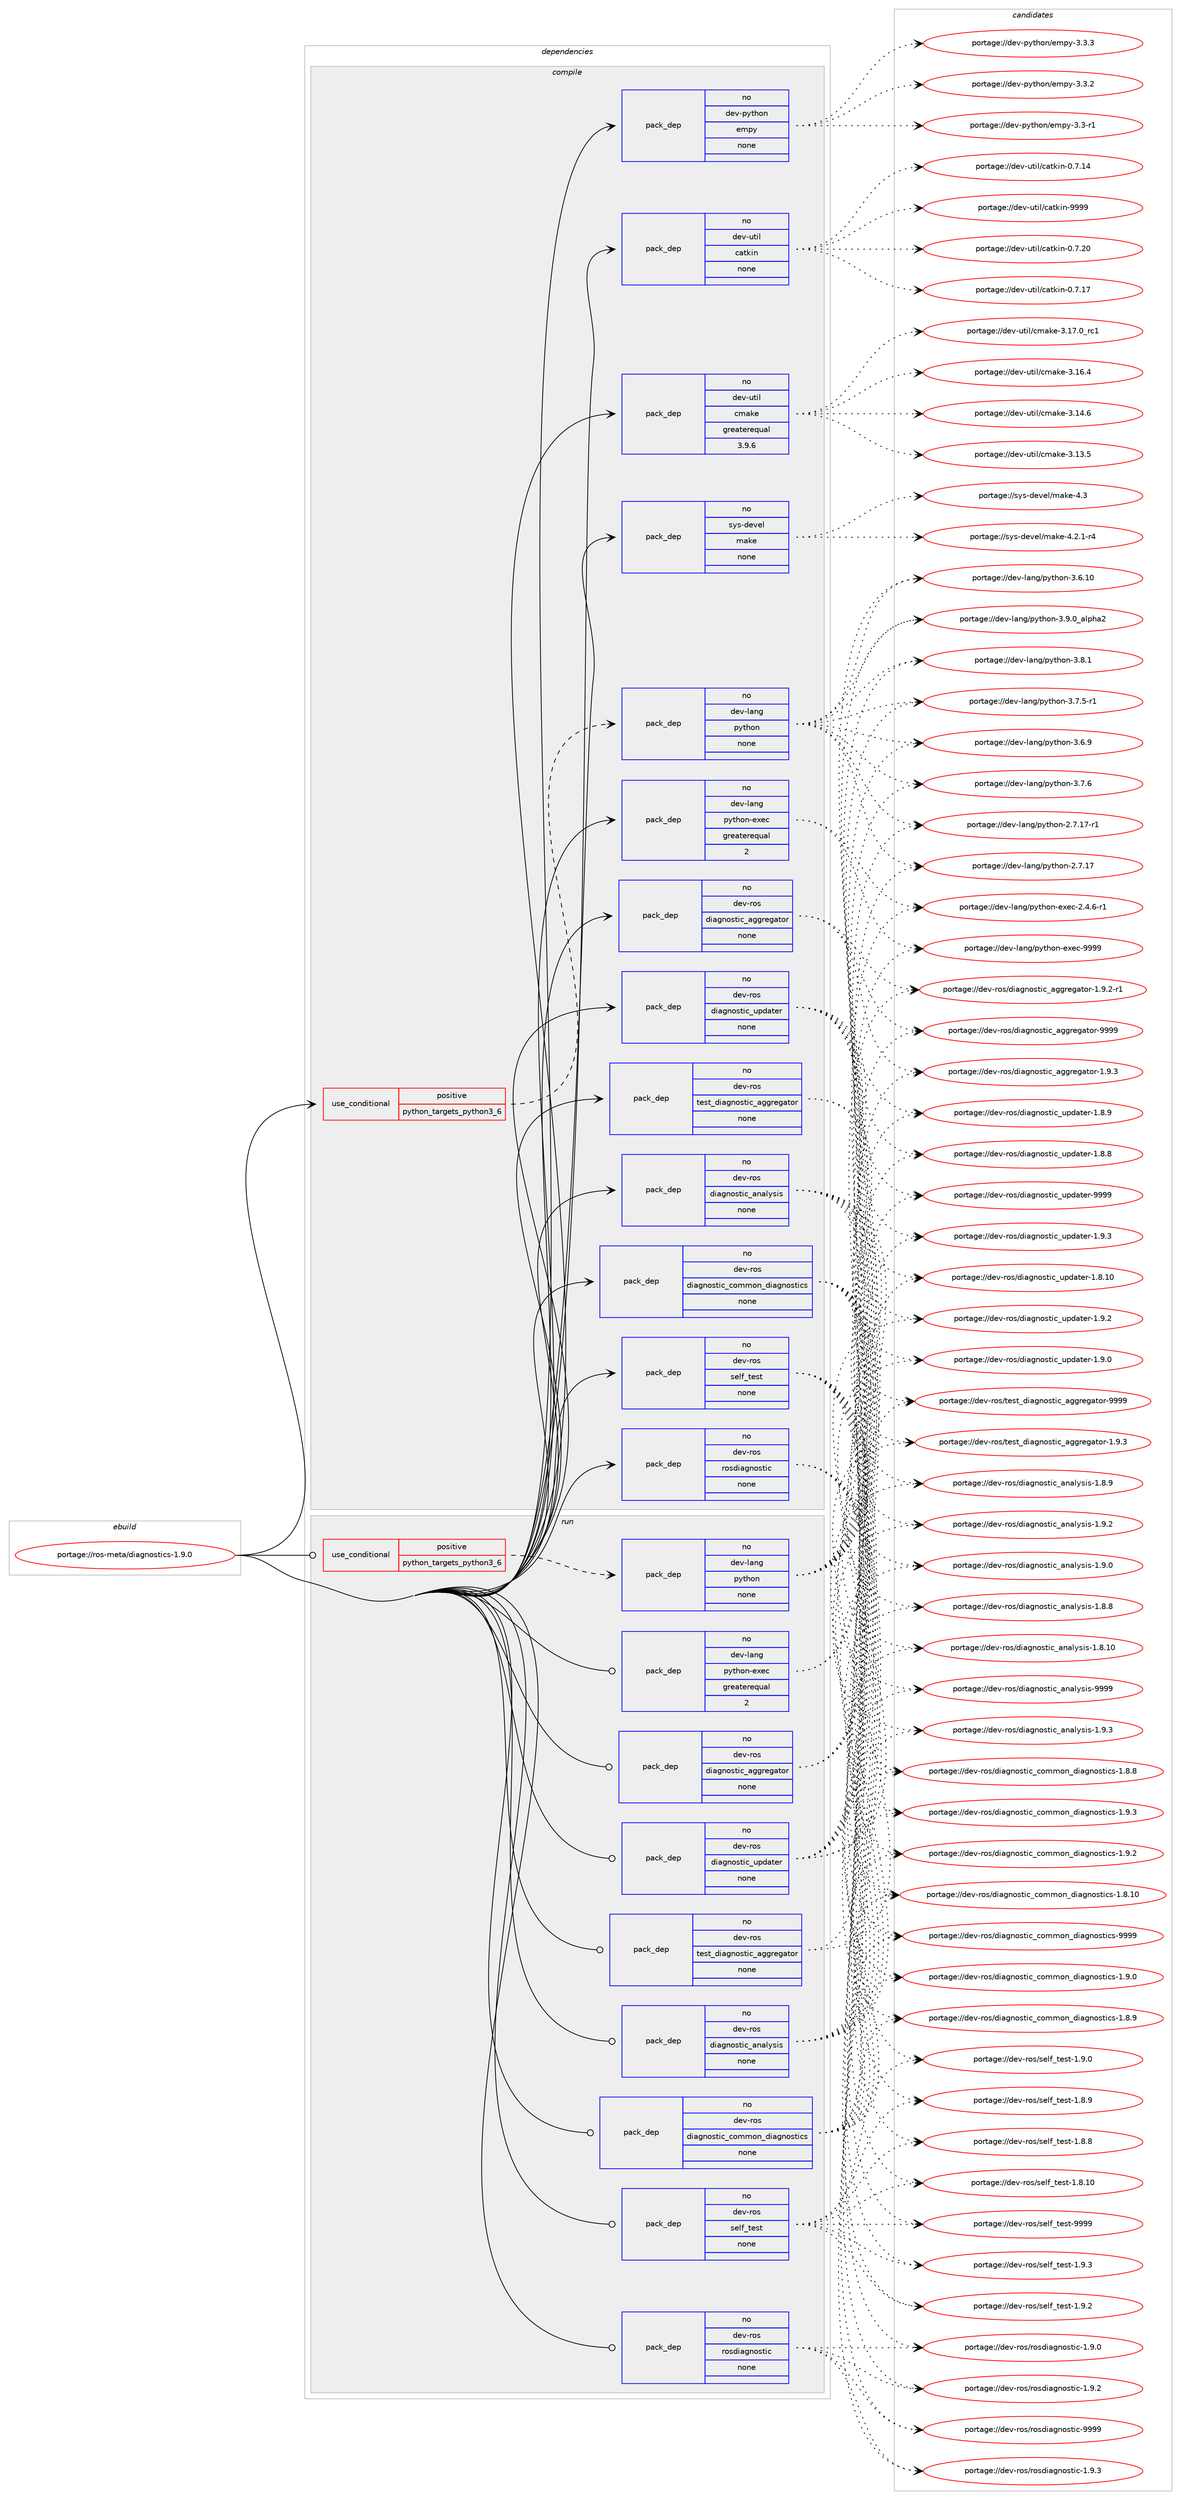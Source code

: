 digraph prolog {

# *************
# Graph options
# *************

newrank=true;
concentrate=true;
compound=true;
graph [rankdir=LR,fontname=Helvetica,fontsize=10,ranksep=1.5];#, ranksep=2.5, nodesep=0.2];
edge  [arrowhead=vee];
node  [fontname=Helvetica,fontsize=10];

# **********
# The ebuild
# **********

subgraph cluster_leftcol {
color=gray;
rank=same;
label=<<i>ebuild</i>>;
id [label="portage://ros-meta/diagnostics-1.9.0", color=red, width=4, href="../ros-meta/diagnostics-1.9.0.svg"];
}

# ****************
# The dependencies
# ****************

subgraph cluster_midcol {
color=gray;
label=<<i>dependencies</i>>;
subgraph cluster_compile {
fillcolor="#eeeeee";
style=filled;
label=<<i>compile</i>>;
subgraph cond13279 {
dependency67109 [label=<<TABLE BORDER="0" CELLBORDER="1" CELLSPACING="0" CELLPADDING="4"><TR><TD ROWSPAN="3" CELLPADDING="10">use_conditional</TD></TR><TR><TD>positive</TD></TR><TR><TD>python_targets_python3_6</TD></TR></TABLE>>, shape=none, color=red];
subgraph pack52483 {
dependency67110 [label=<<TABLE BORDER="0" CELLBORDER="1" CELLSPACING="0" CELLPADDING="4" WIDTH="220"><TR><TD ROWSPAN="6" CELLPADDING="30">pack_dep</TD></TR><TR><TD WIDTH="110">no</TD></TR><TR><TD>dev-lang</TD></TR><TR><TD>python</TD></TR><TR><TD>none</TD></TR><TR><TD></TD></TR></TABLE>>, shape=none, color=blue];
}
dependency67109:e -> dependency67110:w [weight=20,style="dashed",arrowhead="vee"];
}
id:e -> dependency67109:w [weight=20,style="solid",arrowhead="vee"];
subgraph pack52484 {
dependency67111 [label=<<TABLE BORDER="0" CELLBORDER="1" CELLSPACING="0" CELLPADDING="4" WIDTH="220"><TR><TD ROWSPAN="6" CELLPADDING="30">pack_dep</TD></TR><TR><TD WIDTH="110">no</TD></TR><TR><TD>dev-lang</TD></TR><TR><TD>python-exec</TD></TR><TR><TD>greaterequal</TD></TR><TR><TD>2</TD></TR></TABLE>>, shape=none, color=blue];
}
id:e -> dependency67111:w [weight=20,style="solid",arrowhead="vee"];
subgraph pack52485 {
dependency67112 [label=<<TABLE BORDER="0" CELLBORDER="1" CELLSPACING="0" CELLPADDING="4" WIDTH="220"><TR><TD ROWSPAN="6" CELLPADDING="30">pack_dep</TD></TR><TR><TD WIDTH="110">no</TD></TR><TR><TD>dev-python</TD></TR><TR><TD>empy</TD></TR><TR><TD>none</TD></TR><TR><TD></TD></TR></TABLE>>, shape=none, color=blue];
}
id:e -> dependency67112:w [weight=20,style="solid",arrowhead="vee"];
subgraph pack52486 {
dependency67113 [label=<<TABLE BORDER="0" CELLBORDER="1" CELLSPACING="0" CELLPADDING="4" WIDTH="220"><TR><TD ROWSPAN="6" CELLPADDING="30">pack_dep</TD></TR><TR><TD WIDTH="110">no</TD></TR><TR><TD>dev-ros</TD></TR><TR><TD>diagnostic_aggregator</TD></TR><TR><TD>none</TD></TR><TR><TD></TD></TR></TABLE>>, shape=none, color=blue];
}
id:e -> dependency67113:w [weight=20,style="solid",arrowhead="vee"];
subgraph pack52487 {
dependency67114 [label=<<TABLE BORDER="0" CELLBORDER="1" CELLSPACING="0" CELLPADDING="4" WIDTH="220"><TR><TD ROWSPAN="6" CELLPADDING="30">pack_dep</TD></TR><TR><TD WIDTH="110">no</TD></TR><TR><TD>dev-ros</TD></TR><TR><TD>diagnostic_analysis</TD></TR><TR><TD>none</TD></TR><TR><TD></TD></TR></TABLE>>, shape=none, color=blue];
}
id:e -> dependency67114:w [weight=20,style="solid",arrowhead="vee"];
subgraph pack52488 {
dependency67115 [label=<<TABLE BORDER="0" CELLBORDER="1" CELLSPACING="0" CELLPADDING="4" WIDTH="220"><TR><TD ROWSPAN="6" CELLPADDING="30">pack_dep</TD></TR><TR><TD WIDTH="110">no</TD></TR><TR><TD>dev-ros</TD></TR><TR><TD>diagnostic_common_diagnostics</TD></TR><TR><TD>none</TD></TR><TR><TD></TD></TR></TABLE>>, shape=none, color=blue];
}
id:e -> dependency67115:w [weight=20,style="solid",arrowhead="vee"];
subgraph pack52489 {
dependency67116 [label=<<TABLE BORDER="0" CELLBORDER="1" CELLSPACING="0" CELLPADDING="4" WIDTH="220"><TR><TD ROWSPAN="6" CELLPADDING="30">pack_dep</TD></TR><TR><TD WIDTH="110">no</TD></TR><TR><TD>dev-ros</TD></TR><TR><TD>diagnostic_updater</TD></TR><TR><TD>none</TD></TR><TR><TD></TD></TR></TABLE>>, shape=none, color=blue];
}
id:e -> dependency67116:w [weight=20,style="solid",arrowhead="vee"];
subgraph pack52490 {
dependency67117 [label=<<TABLE BORDER="0" CELLBORDER="1" CELLSPACING="0" CELLPADDING="4" WIDTH="220"><TR><TD ROWSPAN="6" CELLPADDING="30">pack_dep</TD></TR><TR><TD WIDTH="110">no</TD></TR><TR><TD>dev-ros</TD></TR><TR><TD>rosdiagnostic</TD></TR><TR><TD>none</TD></TR><TR><TD></TD></TR></TABLE>>, shape=none, color=blue];
}
id:e -> dependency67117:w [weight=20,style="solid",arrowhead="vee"];
subgraph pack52491 {
dependency67118 [label=<<TABLE BORDER="0" CELLBORDER="1" CELLSPACING="0" CELLPADDING="4" WIDTH="220"><TR><TD ROWSPAN="6" CELLPADDING="30">pack_dep</TD></TR><TR><TD WIDTH="110">no</TD></TR><TR><TD>dev-ros</TD></TR><TR><TD>self_test</TD></TR><TR><TD>none</TD></TR><TR><TD></TD></TR></TABLE>>, shape=none, color=blue];
}
id:e -> dependency67118:w [weight=20,style="solid",arrowhead="vee"];
subgraph pack52492 {
dependency67119 [label=<<TABLE BORDER="0" CELLBORDER="1" CELLSPACING="0" CELLPADDING="4" WIDTH="220"><TR><TD ROWSPAN="6" CELLPADDING="30">pack_dep</TD></TR><TR><TD WIDTH="110">no</TD></TR><TR><TD>dev-ros</TD></TR><TR><TD>test_diagnostic_aggregator</TD></TR><TR><TD>none</TD></TR><TR><TD></TD></TR></TABLE>>, shape=none, color=blue];
}
id:e -> dependency67119:w [weight=20,style="solid",arrowhead="vee"];
subgraph pack52493 {
dependency67120 [label=<<TABLE BORDER="0" CELLBORDER="1" CELLSPACING="0" CELLPADDING="4" WIDTH="220"><TR><TD ROWSPAN="6" CELLPADDING="30">pack_dep</TD></TR><TR><TD WIDTH="110">no</TD></TR><TR><TD>dev-util</TD></TR><TR><TD>catkin</TD></TR><TR><TD>none</TD></TR><TR><TD></TD></TR></TABLE>>, shape=none, color=blue];
}
id:e -> dependency67120:w [weight=20,style="solid",arrowhead="vee"];
subgraph pack52494 {
dependency67121 [label=<<TABLE BORDER="0" CELLBORDER="1" CELLSPACING="0" CELLPADDING="4" WIDTH="220"><TR><TD ROWSPAN="6" CELLPADDING="30">pack_dep</TD></TR><TR><TD WIDTH="110">no</TD></TR><TR><TD>dev-util</TD></TR><TR><TD>cmake</TD></TR><TR><TD>greaterequal</TD></TR><TR><TD>3.9.6</TD></TR></TABLE>>, shape=none, color=blue];
}
id:e -> dependency67121:w [weight=20,style="solid",arrowhead="vee"];
subgraph pack52495 {
dependency67122 [label=<<TABLE BORDER="0" CELLBORDER="1" CELLSPACING="0" CELLPADDING="4" WIDTH="220"><TR><TD ROWSPAN="6" CELLPADDING="30">pack_dep</TD></TR><TR><TD WIDTH="110">no</TD></TR><TR><TD>sys-devel</TD></TR><TR><TD>make</TD></TR><TR><TD>none</TD></TR><TR><TD></TD></TR></TABLE>>, shape=none, color=blue];
}
id:e -> dependency67122:w [weight=20,style="solid",arrowhead="vee"];
}
subgraph cluster_compileandrun {
fillcolor="#eeeeee";
style=filled;
label=<<i>compile and run</i>>;
}
subgraph cluster_run {
fillcolor="#eeeeee";
style=filled;
label=<<i>run</i>>;
subgraph cond13280 {
dependency67123 [label=<<TABLE BORDER="0" CELLBORDER="1" CELLSPACING="0" CELLPADDING="4"><TR><TD ROWSPAN="3" CELLPADDING="10">use_conditional</TD></TR><TR><TD>positive</TD></TR><TR><TD>python_targets_python3_6</TD></TR></TABLE>>, shape=none, color=red];
subgraph pack52496 {
dependency67124 [label=<<TABLE BORDER="0" CELLBORDER="1" CELLSPACING="0" CELLPADDING="4" WIDTH="220"><TR><TD ROWSPAN="6" CELLPADDING="30">pack_dep</TD></TR><TR><TD WIDTH="110">no</TD></TR><TR><TD>dev-lang</TD></TR><TR><TD>python</TD></TR><TR><TD>none</TD></TR><TR><TD></TD></TR></TABLE>>, shape=none, color=blue];
}
dependency67123:e -> dependency67124:w [weight=20,style="dashed",arrowhead="vee"];
}
id:e -> dependency67123:w [weight=20,style="solid",arrowhead="odot"];
subgraph pack52497 {
dependency67125 [label=<<TABLE BORDER="0" CELLBORDER="1" CELLSPACING="0" CELLPADDING="4" WIDTH="220"><TR><TD ROWSPAN="6" CELLPADDING="30">pack_dep</TD></TR><TR><TD WIDTH="110">no</TD></TR><TR><TD>dev-lang</TD></TR><TR><TD>python-exec</TD></TR><TR><TD>greaterequal</TD></TR><TR><TD>2</TD></TR></TABLE>>, shape=none, color=blue];
}
id:e -> dependency67125:w [weight=20,style="solid",arrowhead="odot"];
subgraph pack52498 {
dependency67126 [label=<<TABLE BORDER="0" CELLBORDER="1" CELLSPACING="0" CELLPADDING="4" WIDTH="220"><TR><TD ROWSPAN="6" CELLPADDING="30">pack_dep</TD></TR><TR><TD WIDTH="110">no</TD></TR><TR><TD>dev-ros</TD></TR><TR><TD>diagnostic_aggregator</TD></TR><TR><TD>none</TD></TR><TR><TD></TD></TR></TABLE>>, shape=none, color=blue];
}
id:e -> dependency67126:w [weight=20,style="solid",arrowhead="odot"];
subgraph pack52499 {
dependency67127 [label=<<TABLE BORDER="0" CELLBORDER="1" CELLSPACING="0" CELLPADDING="4" WIDTH="220"><TR><TD ROWSPAN="6" CELLPADDING="30">pack_dep</TD></TR><TR><TD WIDTH="110">no</TD></TR><TR><TD>dev-ros</TD></TR><TR><TD>diagnostic_analysis</TD></TR><TR><TD>none</TD></TR><TR><TD></TD></TR></TABLE>>, shape=none, color=blue];
}
id:e -> dependency67127:w [weight=20,style="solid",arrowhead="odot"];
subgraph pack52500 {
dependency67128 [label=<<TABLE BORDER="0" CELLBORDER="1" CELLSPACING="0" CELLPADDING="4" WIDTH="220"><TR><TD ROWSPAN="6" CELLPADDING="30">pack_dep</TD></TR><TR><TD WIDTH="110">no</TD></TR><TR><TD>dev-ros</TD></TR><TR><TD>diagnostic_common_diagnostics</TD></TR><TR><TD>none</TD></TR><TR><TD></TD></TR></TABLE>>, shape=none, color=blue];
}
id:e -> dependency67128:w [weight=20,style="solid",arrowhead="odot"];
subgraph pack52501 {
dependency67129 [label=<<TABLE BORDER="0" CELLBORDER="1" CELLSPACING="0" CELLPADDING="4" WIDTH="220"><TR><TD ROWSPAN="6" CELLPADDING="30">pack_dep</TD></TR><TR><TD WIDTH="110">no</TD></TR><TR><TD>dev-ros</TD></TR><TR><TD>diagnostic_updater</TD></TR><TR><TD>none</TD></TR><TR><TD></TD></TR></TABLE>>, shape=none, color=blue];
}
id:e -> dependency67129:w [weight=20,style="solid",arrowhead="odot"];
subgraph pack52502 {
dependency67130 [label=<<TABLE BORDER="0" CELLBORDER="1" CELLSPACING="0" CELLPADDING="4" WIDTH="220"><TR><TD ROWSPAN="6" CELLPADDING="30">pack_dep</TD></TR><TR><TD WIDTH="110">no</TD></TR><TR><TD>dev-ros</TD></TR><TR><TD>rosdiagnostic</TD></TR><TR><TD>none</TD></TR><TR><TD></TD></TR></TABLE>>, shape=none, color=blue];
}
id:e -> dependency67130:w [weight=20,style="solid",arrowhead="odot"];
subgraph pack52503 {
dependency67131 [label=<<TABLE BORDER="0" CELLBORDER="1" CELLSPACING="0" CELLPADDING="4" WIDTH="220"><TR><TD ROWSPAN="6" CELLPADDING="30">pack_dep</TD></TR><TR><TD WIDTH="110">no</TD></TR><TR><TD>dev-ros</TD></TR><TR><TD>self_test</TD></TR><TR><TD>none</TD></TR><TR><TD></TD></TR></TABLE>>, shape=none, color=blue];
}
id:e -> dependency67131:w [weight=20,style="solid",arrowhead="odot"];
subgraph pack52504 {
dependency67132 [label=<<TABLE BORDER="0" CELLBORDER="1" CELLSPACING="0" CELLPADDING="4" WIDTH="220"><TR><TD ROWSPAN="6" CELLPADDING="30">pack_dep</TD></TR><TR><TD WIDTH="110">no</TD></TR><TR><TD>dev-ros</TD></TR><TR><TD>test_diagnostic_aggregator</TD></TR><TR><TD>none</TD></TR><TR><TD></TD></TR></TABLE>>, shape=none, color=blue];
}
id:e -> dependency67132:w [weight=20,style="solid",arrowhead="odot"];
}
}

# **************
# The candidates
# **************

subgraph cluster_choices {
rank=same;
color=gray;
label=<<i>candidates</i>>;

subgraph choice52483 {
color=black;
nodesep=1;
choice10010111845108971101034711212111610411111045514657464895971081121049750 [label="portage://dev-lang/python-3.9.0_alpha2", color=red, width=4,href="../dev-lang/python-3.9.0_alpha2.svg"];
choice100101118451089711010347112121116104111110455146564649 [label="portage://dev-lang/python-3.8.1", color=red, width=4,href="../dev-lang/python-3.8.1.svg"];
choice100101118451089711010347112121116104111110455146554654 [label="portage://dev-lang/python-3.7.6", color=red, width=4,href="../dev-lang/python-3.7.6.svg"];
choice1001011184510897110103471121211161041111104551465546534511449 [label="portage://dev-lang/python-3.7.5-r1", color=red, width=4,href="../dev-lang/python-3.7.5-r1.svg"];
choice100101118451089711010347112121116104111110455146544657 [label="portage://dev-lang/python-3.6.9", color=red, width=4,href="../dev-lang/python-3.6.9.svg"];
choice10010111845108971101034711212111610411111045514654464948 [label="portage://dev-lang/python-3.6.10", color=red, width=4,href="../dev-lang/python-3.6.10.svg"];
choice100101118451089711010347112121116104111110455046554649554511449 [label="portage://dev-lang/python-2.7.17-r1", color=red, width=4,href="../dev-lang/python-2.7.17-r1.svg"];
choice10010111845108971101034711212111610411111045504655464955 [label="portage://dev-lang/python-2.7.17", color=red, width=4,href="../dev-lang/python-2.7.17.svg"];
dependency67110:e -> choice10010111845108971101034711212111610411111045514657464895971081121049750:w [style=dotted,weight="100"];
dependency67110:e -> choice100101118451089711010347112121116104111110455146564649:w [style=dotted,weight="100"];
dependency67110:e -> choice100101118451089711010347112121116104111110455146554654:w [style=dotted,weight="100"];
dependency67110:e -> choice1001011184510897110103471121211161041111104551465546534511449:w [style=dotted,weight="100"];
dependency67110:e -> choice100101118451089711010347112121116104111110455146544657:w [style=dotted,weight="100"];
dependency67110:e -> choice10010111845108971101034711212111610411111045514654464948:w [style=dotted,weight="100"];
dependency67110:e -> choice100101118451089711010347112121116104111110455046554649554511449:w [style=dotted,weight="100"];
dependency67110:e -> choice10010111845108971101034711212111610411111045504655464955:w [style=dotted,weight="100"];
}
subgraph choice52484 {
color=black;
nodesep=1;
choice10010111845108971101034711212111610411111045101120101994557575757 [label="portage://dev-lang/python-exec-9999", color=red, width=4,href="../dev-lang/python-exec-9999.svg"];
choice10010111845108971101034711212111610411111045101120101994550465246544511449 [label="portage://dev-lang/python-exec-2.4.6-r1", color=red, width=4,href="../dev-lang/python-exec-2.4.6-r1.svg"];
dependency67111:e -> choice10010111845108971101034711212111610411111045101120101994557575757:w [style=dotted,weight="100"];
dependency67111:e -> choice10010111845108971101034711212111610411111045101120101994550465246544511449:w [style=dotted,weight="100"];
}
subgraph choice52485 {
color=black;
nodesep=1;
choice1001011184511212111610411111047101109112121455146514651 [label="portage://dev-python/empy-3.3.3", color=red, width=4,href="../dev-python/empy-3.3.3.svg"];
choice1001011184511212111610411111047101109112121455146514650 [label="portage://dev-python/empy-3.3.2", color=red, width=4,href="../dev-python/empy-3.3.2.svg"];
choice1001011184511212111610411111047101109112121455146514511449 [label="portage://dev-python/empy-3.3-r1", color=red, width=4,href="../dev-python/empy-3.3-r1.svg"];
dependency67112:e -> choice1001011184511212111610411111047101109112121455146514651:w [style=dotted,weight="100"];
dependency67112:e -> choice1001011184511212111610411111047101109112121455146514650:w [style=dotted,weight="100"];
dependency67112:e -> choice1001011184511212111610411111047101109112121455146514511449:w [style=dotted,weight="100"];
}
subgraph choice52486 {
color=black;
nodesep=1;
choice100101118451141111154710010597103110111115116105999597103103114101103971161111144557575757 [label="portage://dev-ros/diagnostic_aggregator-9999", color=red, width=4,href="../dev-ros/diagnostic_aggregator-9999.svg"];
choice10010111845114111115471001059710311011111511610599959710310311410110397116111114454946574651 [label="portage://dev-ros/diagnostic_aggregator-1.9.3", color=red, width=4,href="../dev-ros/diagnostic_aggregator-1.9.3.svg"];
choice100101118451141111154710010597103110111115116105999597103103114101103971161111144549465746504511449 [label="portage://dev-ros/diagnostic_aggregator-1.9.2-r1", color=red, width=4,href="../dev-ros/diagnostic_aggregator-1.9.2-r1.svg"];
dependency67113:e -> choice100101118451141111154710010597103110111115116105999597103103114101103971161111144557575757:w [style=dotted,weight="100"];
dependency67113:e -> choice10010111845114111115471001059710311011111511610599959710310311410110397116111114454946574651:w [style=dotted,weight="100"];
dependency67113:e -> choice100101118451141111154710010597103110111115116105999597103103114101103971161111144549465746504511449:w [style=dotted,weight="100"];
}
subgraph choice52487 {
color=black;
nodesep=1;
choice100101118451141111154710010597103110111115116105999597110971081211151051154557575757 [label="portage://dev-ros/diagnostic_analysis-9999", color=red, width=4,href="../dev-ros/diagnostic_analysis-9999.svg"];
choice10010111845114111115471001059710311011111511610599959711097108121115105115454946574651 [label="portage://dev-ros/diagnostic_analysis-1.9.3", color=red, width=4,href="../dev-ros/diagnostic_analysis-1.9.3.svg"];
choice10010111845114111115471001059710311011111511610599959711097108121115105115454946574650 [label="portage://dev-ros/diagnostic_analysis-1.9.2", color=red, width=4,href="../dev-ros/diagnostic_analysis-1.9.2.svg"];
choice10010111845114111115471001059710311011111511610599959711097108121115105115454946574648 [label="portage://dev-ros/diagnostic_analysis-1.9.0", color=red, width=4,href="../dev-ros/diagnostic_analysis-1.9.0.svg"];
choice10010111845114111115471001059710311011111511610599959711097108121115105115454946564657 [label="portage://dev-ros/diagnostic_analysis-1.8.9", color=red, width=4,href="../dev-ros/diagnostic_analysis-1.8.9.svg"];
choice10010111845114111115471001059710311011111511610599959711097108121115105115454946564656 [label="portage://dev-ros/diagnostic_analysis-1.8.8", color=red, width=4,href="../dev-ros/diagnostic_analysis-1.8.8.svg"];
choice1001011184511411111547100105971031101111151161059995971109710812111510511545494656464948 [label="portage://dev-ros/diagnostic_analysis-1.8.10", color=red, width=4,href="../dev-ros/diagnostic_analysis-1.8.10.svg"];
dependency67114:e -> choice100101118451141111154710010597103110111115116105999597110971081211151051154557575757:w [style=dotted,weight="100"];
dependency67114:e -> choice10010111845114111115471001059710311011111511610599959711097108121115105115454946574651:w [style=dotted,weight="100"];
dependency67114:e -> choice10010111845114111115471001059710311011111511610599959711097108121115105115454946574650:w [style=dotted,weight="100"];
dependency67114:e -> choice10010111845114111115471001059710311011111511610599959711097108121115105115454946574648:w [style=dotted,weight="100"];
dependency67114:e -> choice10010111845114111115471001059710311011111511610599959711097108121115105115454946564657:w [style=dotted,weight="100"];
dependency67114:e -> choice10010111845114111115471001059710311011111511610599959711097108121115105115454946564656:w [style=dotted,weight="100"];
dependency67114:e -> choice1001011184511411111547100105971031101111151161059995971109710812111510511545494656464948:w [style=dotted,weight="100"];
}
subgraph choice52488 {
color=black;
nodesep=1;
choice1001011184511411111547100105971031101111151161059995991111091091111109510010597103110111115116105991154557575757 [label="portage://dev-ros/diagnostic_common_diagnostics-9999", color=red, width=4,href="../dev-ros/diagnostic_common_diagnostics-9999.svg"];
choice100101118451141111154710010597103110111115116105999599111109109111110951001059710311011111511610599115454946574651 [label="portage://dev-ros/diagnostic_common_diagnostics-1.9.3", color=red, width=4,href="../dev-ros/diagnostic_common_diagnostics-1.9.3.svg"];
choice100101118451141111154710010597103110111115116105999599111109109111110951001059710311011111511610599115454946574650 [label="portage://dev-ros/diagnostic_common_diagnostics-1.9.2", color=red, width=4,href="../dev-ros/diagnostic_common_diagnostics-1.9.2.svg"];
choice100101118451141111154710010597103110111115116105999599111109109111110951001059710311011111511610599115454946574648 [label="portage://dev-ros/diagnostic_common_diagnostics-1.9.0", color=red, width=4,href="../dev-ros/diagnostic_common_diagnostics-1.9.0.svg"];
choice100101118451141111154710010597103110111115116105999599111109109111110951001059710311011111511610599115454946564657 [label="portage://dev-ros/diagnostic_common_diagnostics-1.8.9", color=red, width=4,href="../dev-ros/diagnostic_common_diagnostics-1.8.9.svg"];
choice100101118451141111154710010597103110111115116105999599111109109111110951001059710311011111511610599115454946564656 [label="portage://dev-ros/diagnostic_common_diagnostics-1.8.8", color=red, width=4,href="../dev-ros/diagnostic_common_diagnostics-1.8.8.svg"];
choice10010111845114111115471001059710311011111511610599959911110910911111095100105971031101111151161059911545494656464948 [label="portage://dev-ros/diagnostic_common_diagnostics-1.8.10", color=red, width=4,href="../dev-ros/diagnostic_common_diagnostics-1.8.10.svg"];
dependency67115:e -> choice1001011184511411111547100105971031101111151161059995991111091091111109510010597103110111115116105991154557575757:w [style=dotted,weight="100"];
dependency67115:e -> choice100101118451141111154710010597103110111115116105999599111109109111110951001059710311011111511610599115454946574651:w [style=dotted,weight="100"];
dependency67115:e -> choice100101118451141111154710010597103110111115116105999599111109109111110951001059710311011111511610599115454946574650:w [style=dotted,weight="100"];
dependency67115:e -> choice100101118451141111154710010597103110111115116105999599111109109111110951001059710311011111511610599115454946574648:w [style=dotted,weight="100"];
dependency67115:e -> choice100101118451141111154710010597103110111115116105999599111109109111110951001059710311011111511610599115454946564657:w [style=dotted,weight="100"];
dependency67115:e -> choice100101118451141111154710010597103110111115116105999599111109109111110951001059710311011111511610599115454946564656:w [style=dotted,weight="100"];
dependency67115:e -> choice10010111845114111115471001059710311011111511610599959911110910911111095100105971031101111151161059911545494656464948:w [style=dotted,weight="100"];
}
subgraph choice52489 {
color=black;
nodesep=1;
choice1001011184511411111547100105971031101111151161059995117112100971161011144557575757 [label="portage://dev-ros/diagnostic_updater-9999", color=red, width=4,href="../dev-ros/diagnostic_updater-9999.svg"];
choice100101118451141111154710010597103110111115116105999511711210097116101114454946574651 [label="portage://dev-ros/diagnostic_updater-1.9.3", color=red, width=4,href="../dev-ros/diagnostic_updater-1.9.3.svg"];
choice100101118451141111154710010597103110111115116105999511711210097116101114454946574650 [label="portage://dev-ros/diagnostic_updater-1.9.2", color=red, width=4,href="../dev-ros/diagnostic_updater-1.9.2.svg"];
choice100101118451141111154710010597103110111115116105999511711210097116101114454946574648 [label="portage://dev-ros/diagnostic_updater-1.9.0", color=red, width=4,href="../dev-ros/diagnostic_updater-1.9.0.svg"];
choice100101118451141111154710010597103110111115116105999511711210097116101114454946564657 [label="portage://dev-ros/diagnostic_updater-1.8.9", color=red, width=4,href="../dev-ros/diagnostic_updater-1.8.9.svg"];
choice100101118451141111154710010597103110111115116105999511711210097116101114454946564656 [label="portage://dev-ros/diagnostic_updater-1.8.8", color=red, width=4,href="../dev-ros/diagnostic_updater-1.8.8.svg"];
choice10010111845114111115471001059710311011111511610599951171121009711610111445494656464948 [label="portage://dev-ros/diagnostic_updater-1.8.10", color=red, width=4,href="../dev-ros/diagnostic_updater-1.8.10.svg"];
dependency67116:e -> choice1001011184511411111547100105971031101111151161059995117112100971161011144557575757:w [style=dotted,weight="100"];
dependency67116:e -> choice100101118451141111154710010597103110111115116105999511711210097116101114454946574651:w [style=dotted,weight="100"];
dependency67116:e -> choice100101118451141111154710010597103110111115116105999511711210097116101114454946574650:w [style=dotted,weight="100"];
dependency67116:e -> choice100101118451141111154710010597103110111115116105999511711210097116101114454946574648:w [style=dotted,weight="100"];
dependency67116:e -> choice100101118451141111154710010597103110111115116105999511711210097116101114454946564657:w [style=dotted,weight="100"];
dependency67116:e -> choice100101118451141111154710010597103110111115116105999511711210097116101114454946564656:w [style=dotted,weight="100"];
dependency67116:e -> choice10010111845114111115471001059710311011111511610599951171121009711610111445494656464948:w [style=dotted,weight="100"];
}
subgraph choice52490 {
color=black;
nodesep=1;
choice100101118451141111154711411111510010597103110111115116105994557575757 [label="portage://dev-ros/rosdiagnostic-9999", color=red, width=4,href="../dev-ros/rosdiagnostic-9999.svg"];
choice10010111845114111115471141111151001059710311011111511610599454946574651 [label="portage://dev-ros/rosdiagnostic-1.9.3", color=red, width=4,href="../dev-ros/rosdiagnostic-1.9.3.svg"];
choice10010111845114111115471141111151001059710311011111511610599454946574650 [label="portage://dev-ros/rosdiagnostic-1.9.2", color=red, width=4,href="../dev-ros/rosdiagnostic-1.9.2.svg"];
choice10010111845114111115471141111151001059710311011111511610599454946574648 [label="portage://dev-ros/rosdiagnostic-1.9.0", color=red, width=4,href="../dev-ros/rosdiagnostic-1.9.0.svg"];
dependency67117:e -> choice100101118451141111154711411111510010597103110111115116105994557575757:w [style=dotted,weight="100"];
dependency67117:e -> choice10010111845114111115471141111151001059710311011111511610599454946574651:w [style=dotted,weight="100"];
dependency67117:e -> choice10010111845114111115471141111151001059710311011111511610599454946574650:w [style=dotted,weight="100"];
dependency67117:e -> choice10010111845114111115471141111151001059710311011111511610599454946574648:w [style=dotted,weight="100"];
}
subgraph choice52491 {
color=black;
nodesep=1;
choice1001011184511411111547115101108102951161011151164557575757 [label="portage://dev-ros/self_test-9999", color=red, width=4,href="../dev-ros/self_test-9999.svg"];
choice100101118451141111154711510110810295116101115116454946574651 [label="portage://dev-ros/self_test-1.9.3", color=red, width=4,href="../dev-ros/self_test-1.9.3.svg"];
choice100101118451141111154711510110810295116101115116454946574650 [label="portage://dev-ros/self_test-1.9.2", color=red, width=4,href="../dev-ros/self_test-1.9.2.svg"];
choice100101118451141111154711510110810295116101115116454946574648 [label="portage://dev-ros/self_test-1.9.0", color=red, width=4,href="../dev-ros/self_test-1.9.0.svg"];
choice100101118451141111154711510110810295116101115116454946564657 [label="portage://dev-ros/self_test-1.8.9", color=red, width=4,href="../dev-ros/self_test-1.8.9.svg"];
choice100101118451141111154711510110810295116101115116454946564656 [label="portage://dev-ros/self_test-1.8.8", color=red, width=4,href="../dev-ros/self_test-1.8.8.svg"];
choice10010111845114111115471151011081029511610111511645494656464948 [label="portage://dev-ros/self_test-1.8.10", color=red, width=4,href="../dev-ros/self_test-1.8.10.svg"];
dependency67118:e -> choice1001011184511411111547115101108102951161011151164557575757:w [style=dotted,weight="100"];
dependency67118:e -> choice100101118451141111154711510110810295116101115116454946574651:w [style=dotted,weight="100"];
dependency67118:e -> choice100101118451141111154711510110810295116101115116454946574650:w [style=dotted,weight="100"];
dependency67118:e -> choice100101118451141111154711510110810295116101115116454946574648:w [style=dotted,weight="100"];
dependency67118:e -> choice100101118451141111154711510110810295116101115116454946564657:w [style=dotted,weight="100"];
dependency67118:e -> choice100101118451141111154711510110810295116101115116454946564656:w [style=dotted,weight="100"];
dependency67118:e -> choice10010111845114111115471151011081029511610111511645494656464948:w [style=dotted,weight="100"];
}
subgraph choice52492 {
color=black;
nodesep=1;
choice10010111845114111115471161011151169510010597103110111115116105999597103103114101103971161111144557575757 [label="portage://dev-ros/test_diagnostic_aggregator-9999", color=red, width=4,href="../dev-ros/test_diagnostic_aggregator-9999.svg"];
choice1001011184511411111547116101115116951001059710311011111511610599959710310311410110397116111114454946574651 [label="portage://dev-ros/test_diagnostic_aggregator-1.9.3", color=red, width=4,href="../dev-ros/test_diagnostic_aggregator-1.9.3.svg"];
dependency67119:e -> choice10010111845114111115471161011151169510010597103110111115116105999597103103114101103971161111144557575757:w [style=dotted,weight="100"];
dependency67119:e -> choice1001011184511411111547116101115116951001059710311011111511610599959710310311410110397116111114454946574651:w [style=dotted,weight="100"];
}
subgraph choice52493 {
color=black;
nodesep=1;
choice100101118451171161051084799971161071051104557575757 [label="portage://dev-util/catkin-9999", color=red, width=4,href="../dev-util/catkin-9999.svg"];
choice1001011184511711610510847999711610710511045484655465048 [label="portage://dev-util/catkin-0.7.20", color=red, width=4,href="../dev-util/catkin-0.7.20.svg"];
choice1001011184511711610510847999711610710511045484655464955 [label="portage://dev-util/catkin-0.7.17", color=red, width=4,href="../dev-util/catkin-0.7.17.svg"];
choice1001011184511711610510847999711610710511045484655464952 [label="portage://dev-util/catkin-0.7.14", color=red, width=4,href="../dev-util/catkin-0.7.14.svg"];
dependency67120:e -> choice100101118451171161051084799971161071051104557575757:w [style=dotted,weight="100"];
dependency67120:e -> choice1001011184511711610510847999711610710511045484655465048:w [style=dotted,weight="100"];
dependency67120:e -> choice1001011184511711610510847999711610710511045484655464955:w [style=dotted,weight="100"];
dependency67120:e -> choice1001011184511711610510847999711610710511045484655464952:w [style=dotted,weight="100"];
}
subgraph choice52494 {
color=black;
nodesep=1;
choice1001011184511711610510847991099710710145514649554648951149949 [label="portage://dev-util/cmake-3.17.0_rc1", color=red, width=4,href="../dev-util/cmake-3.17.0_rc1.svg"];
choice1001011184511711610510847991099710710145514649544652 [label="portage://dev-util/cmake-3.16.4", color=red, width=4,href="../dev-util/cmake-3.16.4.svg"];
choice1001011184511711610510847991099710710145514649524654 [label="portage://dev-util/cmake-3.14.6", color=red, width=4,href="../dev-util/cmake-3.14.6.svg"];
choice1001011184511711610510847991099710710145514649514653 [label="portage://dev-util/cmake-3.13.5", color=red, width=4,href="../dev-util/cmake-3.13.5.svg"];
dependency67121:e -> choice1001011184511711610510847991099710710145514649554648951149949:w [style=dotted,weight="100"];
dependency67121:e -> choice1001011184511711610510847991099710710145514649544652:w [style=dotted,weight="100"];
dependency67121:e -> choice1001011184511711610510847991099710710145514649524654:w [style=dotted,weight="100"];
dependency67121:e -> choice1001011184511711610510847991099710710145514649514653:w [style=dotted,weight="100"];
}
subgraph choice52495 {
color=black;
nodesep=1;
choice11512111545100101118101108471099710710145524651 [label="portage://sys-devel/make-4.3", color=red, width=4,href="../sys-devel/make-4.3.svg"];
choice1151211154510010111810110847109971071014552465046494511452 [label="portage://sys-devel/make-4.2.1-r4", color=red, width=4,href="../sys-devel/make-4.2.1-r4.svg"];
dependency67122:e -> choice11512111545100101118101108471099710710145524651:w [style=dotted,weight="100"];
dependency67122:e -> choice1151211154510010111810110847109971071014552465046494511452:w [style=dotted,weight="100"];
}
subgraph choice52496 {
color=black;
nodesep=1;
choice10010111845108971101034711212111610411111045514657464895971081121049750 [label="portage://dev-lang/python-3.9.0_alpha2", color=red, width=4,href="../dev-lang/python-3.9.0_alpha2.svg"];
choice100101118451089711010347112121116104111110455146564649 [label="portage://dev-lang/python-3.8.1", color=red, width=4,href="../dev-lang/python-3.8.1.svg"];
choice100101118451089711010347112121116104111110455146554654 [label="portage://dev-lang/python-3.7.6", color=red, width=4,href="../dev-lang/python-3.7.6.svg"];
choice1001011184510897110103471121211161041111104551465546534511449 [label="portage://dev-lang/python-3.7.5-r1", color=red, width=4,href="../dev-lang/python-3.7.5-r1.svg"];
choice100101118451089711010347112121116104111110455146544657 [label="portage://dev-lang/python-3.6.9", color=red, width=4,href="../dev-lang/python-3.6.9.svg"];
choice10010111845108971101034711212111610411111045514654464948 [label="portage://dev-lang/python-3.6.10", color=red, width=4,href="../dev-lang/python-3.6.10.svg"];
choice100101118451089711010347112121116104111110455046554649554511449 [label="portage://dev-lang/python-2.7.17-r1", color=red, width=4,href="../dev-lang/python-2.7.17-r1.svg"];
choice10010111845108971101034711212111610411111045504655464955 [label="portage://dev-lang/python-2.7.17", color=red, width=4,href="../dev-lang/python-2.7.17.svg"];
dependency67124:e -> choice10010111845108971101034711212111610411111045514657464895971081121049750:w [style=dotted,weight="100"];
dependency67124:e -> choice100101118451089711010347112121116104111110455146564649:w [style=dotted,weight="100"];
dependency67124:e -> choice100101118451089711010347112121116104111110455146554654:w [style=dotted,weight="100"];
dependency67124:e -> choice1001011184510897110103471121211161041111104551465546534511449:w [style=dotted,weight="100"];
dependency67124:e -> choice100101118451089711010347112121116104111110455146544657:w [style=dotted,weight="100"];
dependency67124:e -> choice10010111845108971101034711212111610411111045514654464948:w [style=dotted,weight="100"];
dependency67124:e -> choice100101118451089711010347112121116104111110455046554649554511449:w [style=dotted,weight="100"];
dependency67124:e -> choice10010111845108971101034711212111610411111045504655464955:w [style=dotted,weight="100"];
}
subgraph choice52497 {
color=black;
nodesep=1;
choice10010111845108971101034711212111610411111045101120101994557575757 [label="portage://dev-lang/python-exec-9999", color=red, width=4,href="../dev-lang/python-exec-9999.svg"];
choice10010111845108971101034711212111610411111045101120101994550465246544511449 [label="portage://dev-lang/python-exec-2.4.6-r1", color=red, width=4,href="../dev-lang/python-exec-2.4.6-r1.svg"];
dependency67125:e -> choice10010111845108971101034711212111610411111045101120101994557575757:w [style=dotted,weight="100"];
dependency67125:e -> choice10010111845108971101034711212111610411111045101120101994550465246544511449:w [style=dotted,weight="100"];
}
subgraph choice52498 {
color=black;
nodesep=1;
choice100101118451141111154710010597103110111115116105999597103103114101103971161111144557575757 [label="portage://dev-ros/diagnostic_aggregator-9999", color=red, width=4,href="../dev-ros/diagnostic_aggregator-9999.svg"];
choice10010111845114111115471001059710311011111511610599959710310311410110397116111114454946574651 [label="portage://dev-ros/diagnostic_aggregator-1.9.3", color=red, width=4,href="../dev-ros/diagnostic_aggregator-1.9.3.svg"];
choice100101118451141111154710010597103110111115116105999597103103114101103971161111144549465746504511449 [label="portage://dev-ros/diagnostic_aggregator-1.9.2-r1", color=red, width=4,href="../dev-ros/diagnostic_aggregator-1.9.2-r1.svg"];
dependency67126:e -> choice100101118451141111154710010597103110111115116105999597103103114101103971161111144557575757:w [style=dotted,weight="100"];
dependency67126:e -> choice10010111845114111115471001059710311011111511610599959710310311410110397116111114454946574651:w [style=dotted,weight="100"];
dependency67126:e -> choice100101118451141111154710010597103110111115116105999597103103114101103971161111144549465746504511449:w [style=dotted,weight="100"];
}
subgraph choice52499 {
color=black;
nodesep=1;
choice100101118451141111154710010597103110111115116105999597110971081211151051154557575757 [label="portage://dev-ros/diagnostic_analysis-9999", color=red, width=4,href="../dev-ros/diagnostic_analysis-9999.svg"];
choice10010111845114111115471001059710311011111511610599959711097108121115105115454946574651 [label="portage://dev-ros/diagnostic_analysis-1.9.3", color=red, width=4,href="../dev-ros/diagnostic_analysis-1.9.3.svg"];
choice10010111845114111115471001059710311011111511610599959711097108121115105115454946574650 [label="portage://dev-ros/diagnostic_analysis-1.9.2", color=red, width=4,href="../dev-ros/diagnostic_analysis-1.9.2.svg"];
choice10010111845114111115471001059710311011111511610599959711097108121115105115454946574648 [label="portage://dev-ros/diagnostic_analysis-1.9.0", color=red, width=4,href="../dev-ros/diagnostic_analysis-1.9.0.svg"];
choice10010111845114111115471001059710311011111511610599959711097108121115105115454946564657 [label="portage://dev-ros/diagnostic_analysis-1.8.9", color=red, width=4,href="../dev-ros/diagnostic_analysis-1.8.9.svg"];
choice10010111845114111115471001059710311011111511610599959711097108121115105115454946564656 [label="portage://dev-ros/diagnostic_analysis-1.8.8", color=red, width=4,href="../dev-ros/diagnostic_analysis-1.8.8.svg"];
choice1001011184511411111547100105971031101111151161059995971109710812111510511545494656464948 [label="portage://dev-ros/diagnostic_analysis-1.8.10", color=red, width=4,href="../dev-ros/diagnostic_analysis-1.8.10.svg"];
dependency67127:e -> choice100101118451141111154710010597103110111115116105999597110971081211151051154557575757:w [style=dotted,weight="100"];
dependency67127:e -> choice10010111845114111115471001059710311011111511610599959711097108121115105115454946574651:w [style=dotted,weight="100"];
dependency67127:e -> choice10010111845114111115471001059710311011111511610599959711097108121115105115454946574650:w [style=dotted,weight="100"];
dependency67127:e -> choice10010111845114111115471001059710311011111511610599959711097108121115105115454946574648:w [style=dotted,weight="100"];
dependency67127:e -> choice10010111845114111115471001059710311011111511610599959711097108121115105115454946564657:w [style=dotted,weight="100"];
dependency67127:e -> choice10010111845114111115471001059710311011111511610599959711097108121115105115454946564656:w [style=dotted,weight="100"];
dependency67127:e -> choice1001011184511411111547100105971031101111151161059995971109710812111510511545494656464948:w [style=dotted,weight="100"];
}
subgraph choice52500 {
color=black;
nodesep=1;
choice1001011184511411111547100105971031101111151161059995991111091091111109510010597103110111115116105991154557575757 [label="portage://dev-ros/diagnostic_common_diagnostics-9999", color=red, width=4,href="../dev-ros/diagnostic_common_diagnostics-9999.svg"];
choice100101118451141111154710010597103110111115116105999599111109109111110951001059710311011111511610599115454946574651 [label="portage://dev-ros/diagnostic_common_diagnostics-1.9.3", color=red, width=4,href="../dev-ros/diagnostic_common_diagnostics-1.9.3.svg"];
choice100101118451141111154710010597103110111115116105999599111109109111110951001059710311011111511610599115454946574650 [label="portage://dev-ros/diagnostic_common_diagnostics-1.9.2", color=red, width=4,href="../dev-ros/diagnostic_common_diagnostics-1.9.2.svg"];
choice100101118451141111154710010597103110111115116105999599111109109111110951001059710311011111511610599115454946574648 [label="portage://dev-ros/diagnostic_common_diagnostics-1.9.0", color=red, width=4,href="../dev-ros/diagnostic_common_diagnostics-1.9.0.svg"];
choice100101118451141111154710010597103110111115116105999599111109109111110951001059710311011111511610599115454946564657 [label="portage://dev-ros/diagnostic_common_diagnostics-1.8.9", color=red, width=4,href="../dev-ros/diagnostic_common_diagnostics-1.8.9.svg"];
choice100101118451141111154710010597103110111115116105999599111109109111110951001059710311011111511610599115454946564656 [label="portage://dev-ros/diagnostic_common_diagnostics-1.8.8", color=red, width=4,href="../dev-ros/diagnostic_common_diagnostics-1.8.8.svg"];
choice10010111845114111115471001059710311011111511610599959911110910911111095100105971031101111151161059911545494656464948 [label="portage://dev-ros/diagnostic_common_diagnostics-1.8.10", color=red, width=4,href="../dev-ros/diagnostic_common_diagnostics-1.8.10.svg"];
dependency67128:e -> choice1001011184511411111547100105971031101111151161059995991111091091111109510010597103110111115116105991154557575757:w [style=dotted,weight="100"];
dependency67128:e -> choice100101118451141111154710010597103110111115116105999599111109109111110951001059710311011111511610599115454946574651:w [style=dotted,weight="100"];
dependency67128:e -> choice100101118451141111154710010597103110111115116105999599111109109111110951001059710311011111511610599115454946574650:w [style=dotted,weight="100"];
dependency67128:e -> choice100101118451141111154710010597103110111115116105999599111109109111110951001059710311011111511610599115454946574648:w [style=dotted,weight="100"];
dependency67128:e -> choice100101118451141111154710010597103110111115116105999599111109109111110951001059710311011111511610599115454946564657:w [style=dotted,weight="100"];
dependency67128:e -> choice100101118451141111154710010597103110111115116105999599111109109111110951001059710311011111511610599115454946564656:w [style=dotted,weight="100"];
dependency67128:e -> choice10010111845114111115471001059710311011111511610599959911110910911111095100105971031101111151161059911545494656464948:w [style=dotted,weight="100"];
}
subgraph choice52501 {
color=black;
nodesep=1;
choice1001011184511411111547100105971031101111151161059995117112100971161011144557575757 [label="portage://dev-ros/diagnostic_updater-9999", color=red, width=4,href="../dev-ros/diagnostic_updater-9999.svg"];
choice100101118451141111154710010597103110111115116105999511711210097116101114454946574651 [label="portage://dev-ros/diagnostic_updater-1.9.3", color=red, width=4,href="../dev-ros/diagnostic_updater-1.9.3.svg"];
choice100101118451141111154710010597103110111115116105999511711210097116101114454946574650 [label="portage://dev-ros/diagnostic_updater-1.9.2", color=red, width=4,href="../dev-ros/diagnostic_updater-1.9.2.svg"];
choice100101118451141111154710010597103110111115116105999511711210097116101114454946574648 [label="portage://dev-ros/diagnostic_updater-1.9.0", color=red, width=4,href="../dev-ros/diagnostic_updater-1.9.0.svg"];
choice100101118451141111154710010597103110111115116105999511711210097116101114454946564657 [label="portage://dev-ros/diagnostic_updater-1.8.9", color=red, width=4,href="../dev-ros/diagnostic_updater-1.8.9.svg"];
choice100101118451141111154710010597103110111115116105999511711210097116101114454946564656 [label="portage://dev-ros/diagnostic_updater-1.8.8", color=red, width=4,href="../dev-ros/diagnostic_updater-1.8.8.svg"];
choice10010111845114111115471001059710311011111511610599951171121009711610111445494656464948 [label="portage://dev-ros/diagnostic_updater-1.8.10", color=red, width=4,href="../dev-ros/diagnostic_updater-1.8.10.svg"];
dependency67129:e -> choice1001011184511411111547100105971031101111151161059995117112100971161011144557575757:w [style=dotted,weight="100"];
dependency67129:e -> choice100101118451141111154710010597103110111115116105999511711210097116101114454946574651:w [style=dotted,weight="100"];
dependency67129:e -> choice100101118451141111154710010597103110111115116105999511711210097116101114454946574650:w [style=dotted,weight="100"];
dependency67129:e -> choice100101118451141111154710010597103110111115116105999511711210097116101114454946574648:w [style=dotted,weight="100"];
dependency67129:e -> choice100101118451141111154710010597103110111115116105999511711210097116101114454946564657:w [style=dotted,weight="100"];
dependency67129:e -> choice100101118451141111154710010597103110111115116105999511711210097116101114454946564656:w [style=dotted,weight="100"];
dependency67129:e -> choice10010111845114111115471001059710311011111511610599951171121009711610111445494656464948:w [style=dotted,weight="100"];
}
subgraph choice52502 {
color=black;
nodesep=1;
choice100101118451141111154711411111510010597103110111115116105994557575757 [label="portage://dev-ros/rosdiagnostic-9999", color=red, width=4,href="../dev-ros/rosdiagnostic-9999.svg"];
choice10010111845114111115471141111151001059710311011111511610599454946574651 [label="portage://dev-ros/rosdiagnostic-1.9.3", color=red, width=4,href="../dev-ros/rosdiagnostic-1.9.3.svg"];
choice10010111845114111115471141111151001059710311011111511610599454946574650 [label="portage://dev-ros/rosdiagnostic-1.9.2", color=red, width=4,href="../dev-ros/rosdiagnostic-1.9.2.svg"];
choice10010111845114111115471141111151001059710311011111511610599454946574648 [label="portage://dev-ros/rosdiagnostic-1.9.0", color=red, width=4,href="../dev-ros/rosdiagnostic-1.9.0.svg"];
dependency67130:e -> choice100101118451141111154711411111510010597103110111115116105994557575757:w [style=dotted,weight="100"];
dependency67130:e -> choice10010111845114111115471141111151001059710311011111511610599454946574651:w [style=dotted,weight="100"];
dependency67130:e -> choice10010111845114111115471141111151001059710311011111511610599454946574650:w [style=dotted,weight="100"];
dependency67130:e -> choice10010111845114111115471141111151001059710311011111511610599454946574648:w [style=dotted,weight="100"];
}
subgraph choice52503 {
color=black;
nodesep=1;
choice1001011184511411111547115101108102951161011151164557575757 [label="portage://dev-ros/self_test-9999", color=red, width=4,href="../dev-ros/self_test-9999.svg"];
choice100101118451141111154711510110810295116101115116454946574651 [label="portage://dev-ros/self_test-1.9.3", color=red, width=4,href="../dev-ros/self_test-1.9.3.svg"];
choice100101118451141111154711510110810295116101115116454946574650 [label="portage://dev-ros/self_test-1.9.2", color=red, width=4,href="../dev-ros/self_test-1.9.2.svg"];
choice100101118451141111154711510110810295116101115116454946574648 [label="portage://dev-ros/self_test-1.9.0", color=red, width=4,href="../dev-ros/self_test-1.9.0.svg"];
choice100101118451141111154711510110810295116101115116454946564657 [label="portage://dev-ros/self_test-1.8.9", color=red, width=4,href="../dev-ros/self_test-1.8.9.svg"];
choice100101118451141111154711510110810295116101115116454946564656 [label="portage://dev-ros/self_test-1.8.8", color=red, width=4,href="../dev-ros/self_test-1.8.8.svg"];
choice10010111845114111115471151011081029511610111511645494656464948 [label="portage://dev-ros/self_test-1.8.10", color=red, width=4,href="../dev-ros/self_test-1.8.10.svg"];
dependency67131:e -> choice1001011184511411111547115101108102951161011151164557575757:w [style=dotted,weight="100"];
dependency67131:e -> choice100101118451141111154711510110810295116101115116454946574651:w [style=dotted,weight="100"];
dependency67131:e -> choice100101118451141111154711510110810295116101115116454946574650:w [style=dotted,weight="100"];
dependency67131:e -> choice100101118451141111154711510110810295116101115116454946574648:w [style=dotted,weight="100"];
dependency67131:e -> choice100101118451141111154711510110810295116101115116454946564657:w [style=dotted,weight="100"];
dependency67131:e -> choice100101118451141111154711510110810295116101115116454946564656:w [style=dotted,weight="100"];
dependency67131:e -> choice10010111845114111115471151011081029511610111511645494656464948:w [style=dotted,weight="100"];
}
subgraph choice52504 {
color=black;
nodesep=1;
choice10010111845114111115471161011151169510010597103110111115116105999597103103114101103971161111144557575757 [label="portage://dev-ros/test_diagnostic_aggregator-9999", color=red, width=4,href="../dev-ros/test_diagnostic_aggregator-9999.svg"];
choice1001011184511411111547116101115116951001059710311011111511610599959710310311410110397116111114454946574651 [label="portage://dev-ros/test_diagnostic_aggregator-1.9.3", color=red, width=4,href="../dev-ros/test_diagnostic_aggregator-1.9.3.svg"];
dependency67132:e -> choice10010111845114111115471161011151169510010597103110111115116105999597103103114101103971161111144557575757:w [style=dotted,weight="100"];
dependency67132:e -> choice1001011184511411111547116101115116951001059710311011111511610599959710310311410110397116111114454946574651:w [style=dotted,weight="100"];
}
}

}
